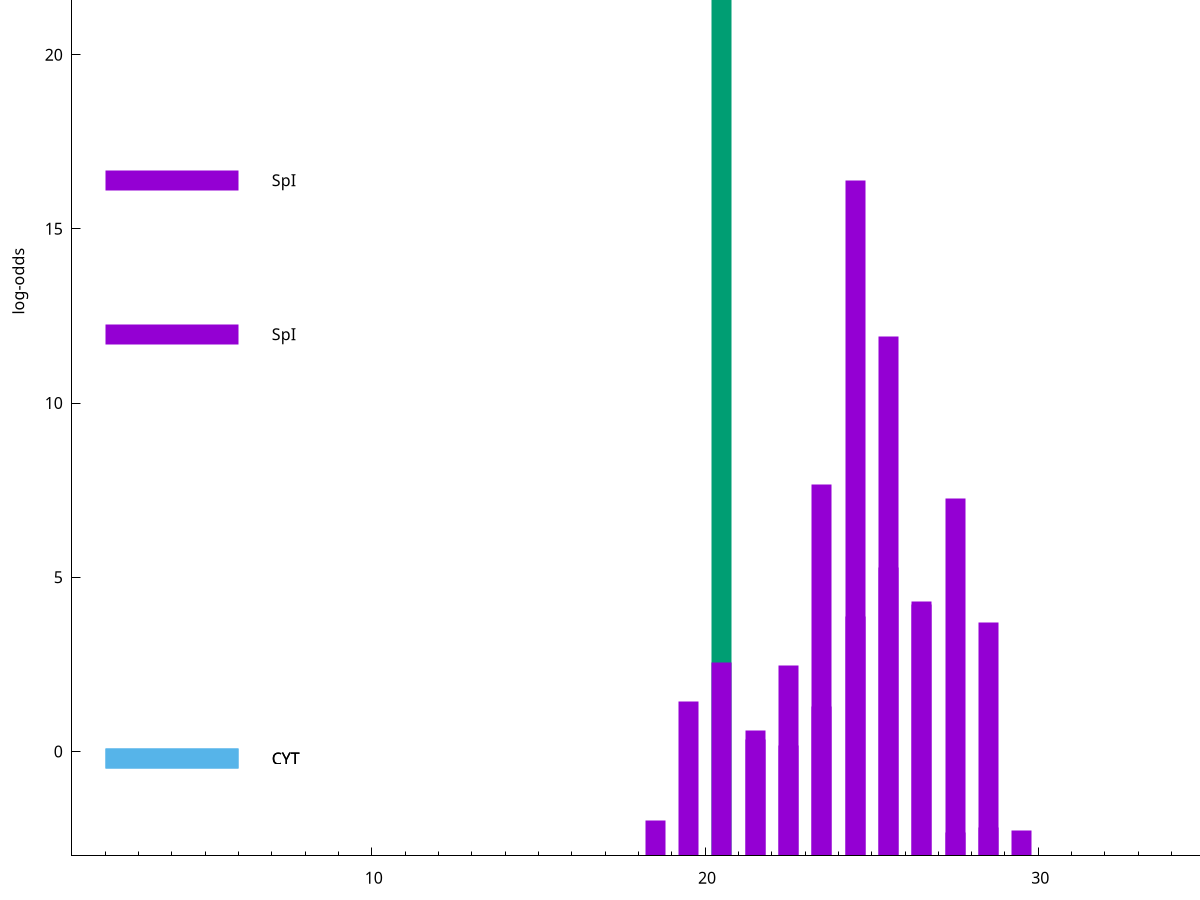 set title "LipoP predictions for SRR3467249.gff"
set size 2., 1.4
set xrange [1:70] 
set mxtics 10
set yrange [-3:30]
set y2range [0:33]
set ylabel "log-odds"
set term postscript eps color solid "Helvetica" 30
set output "SRR3467249.gff23.eps"
set arrow from 2,27.7268 to 6,27.7268 nohead lt 2 lw 20
set label "SpII" at 7,27.7268
set arrow from 2,16.3967 to 6,16.3967 nohead lt 1 lw 20
set label "SpI" at 7,16.3967
set arrow from 2,11.971 to 6,11.971 nohead lt 1 lw 20
set label "SpI" at 7,11.971
set arrow from 2,-0.200913 to 6,-0.200913 nohead lt 3 lw 20
set label "CYT" at 7,-0.200913
set arrow from 2,-0.200913 to 6,-0.200913 nohead lt 3 lw 20
set label "CYT" at 7,-0.200913
set arrow from 2,27.7268 to 6,27.7268 nohead lt 2 lw 20
set label "SpII" at 7,27.7268
# NOTE: The scores below are the log-odds scores with the threshold
# NOTE: subtracted (a hack to make gnuplot make the histogram all
# NOTE: look nice).
plot "-" axes x1y2 title "" with impulses lt 2 lw 20, "-" axes x1y2 title "" with impulses lt 1 lw 20
20.500000 30.726800
e
24.500000 19.392000
25.500000 14.896600
23.500000 10.670320
27.500000 10.262580
25.500000 8.269810
26.500000 7.299300
26.500000 7.230540
24.500000 6.877200
28.500000 6.686400
20.500000 5.540240
22.500000 5.479860
19.500000 4.439930
23.500000 4.291810
21.500000 3.585892
21.500000 3.339983
22.500000 3.176888
18.500000 1.012400
28.500000 0.818880
29.500000 0.719910
27.500000 0.679880
e
exit
